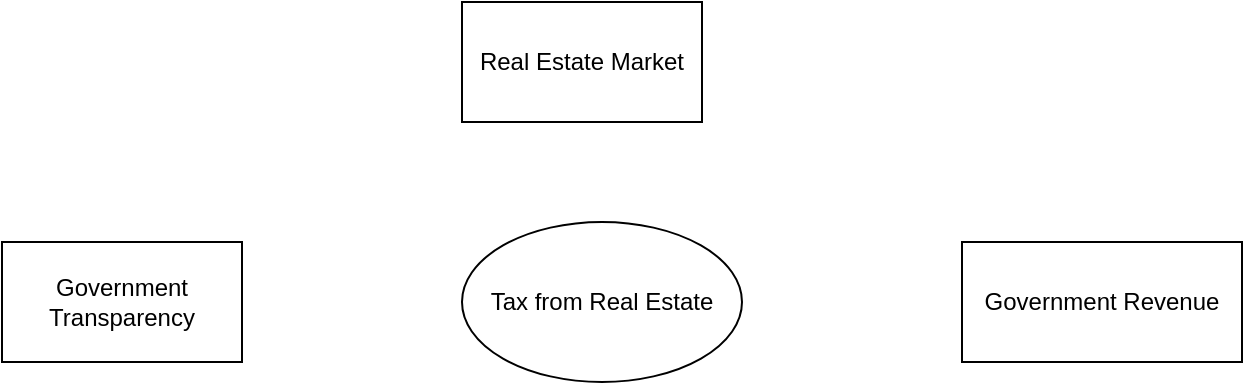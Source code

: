 <mxfile version="27.0.6">
  <diagram name="Page-1" id="2rtDJdgGhrjJzJIKtGFt">
    <mxGraphModel dx="740" dy="480" grid="1" gridSize="10" guides="1" tooltips="1" connect="1" arrows="1" fold="1" page="1" pageScale="1" pageWidth="827" pageHeight="1169" math="0" shadow="0">
      <root>
        <mxCell id="0" />
        <mxCell id="1" parent="0" />
        <mxCell id="v28drKsayPSvYIB4Eljj-1" value="Government Transparency" style="rounded=0;whiteSpace=wrap;html=1;" vertex="1" parent="1">
          <mxGeometry x="90" y="640" width="120" height="60" as="geometry" />
        </mxCell>
        <mxCell id="v28drKsayPSvYIB4Eljj-2" value="Government Revenue" style="rounded=0;whiteSpace=wrap;html=1;" vertex="1" parent="1">
          <mxGeometry x="570" y="640" width="140" height="60" as="geometry" />
        </mxCell>
        <mxCell id="v28drKsayPSvYIB4Eljj-3" value="Real Estate Market" style="rounded=0;whiteSpace=wrap;html=1;" vertex="1" parent="1">
          <mxGeometry x="320" y="520" width="120" height="60" as="geometry" />
        </mxCell>
        <mxCell id="v28drKsayPSvYIB4Eljj-4" value="Tax from Real Estate" style="ellipse;whiteSpace=wrap;html=1;" vertex="1" parent="1">
          <mxGeometry x="320" y="630" width="140" height="80" as="geometry" />
        </mxCell>
      </root>
    </mxGraphModel>
  </diagram>
</mxfile>
